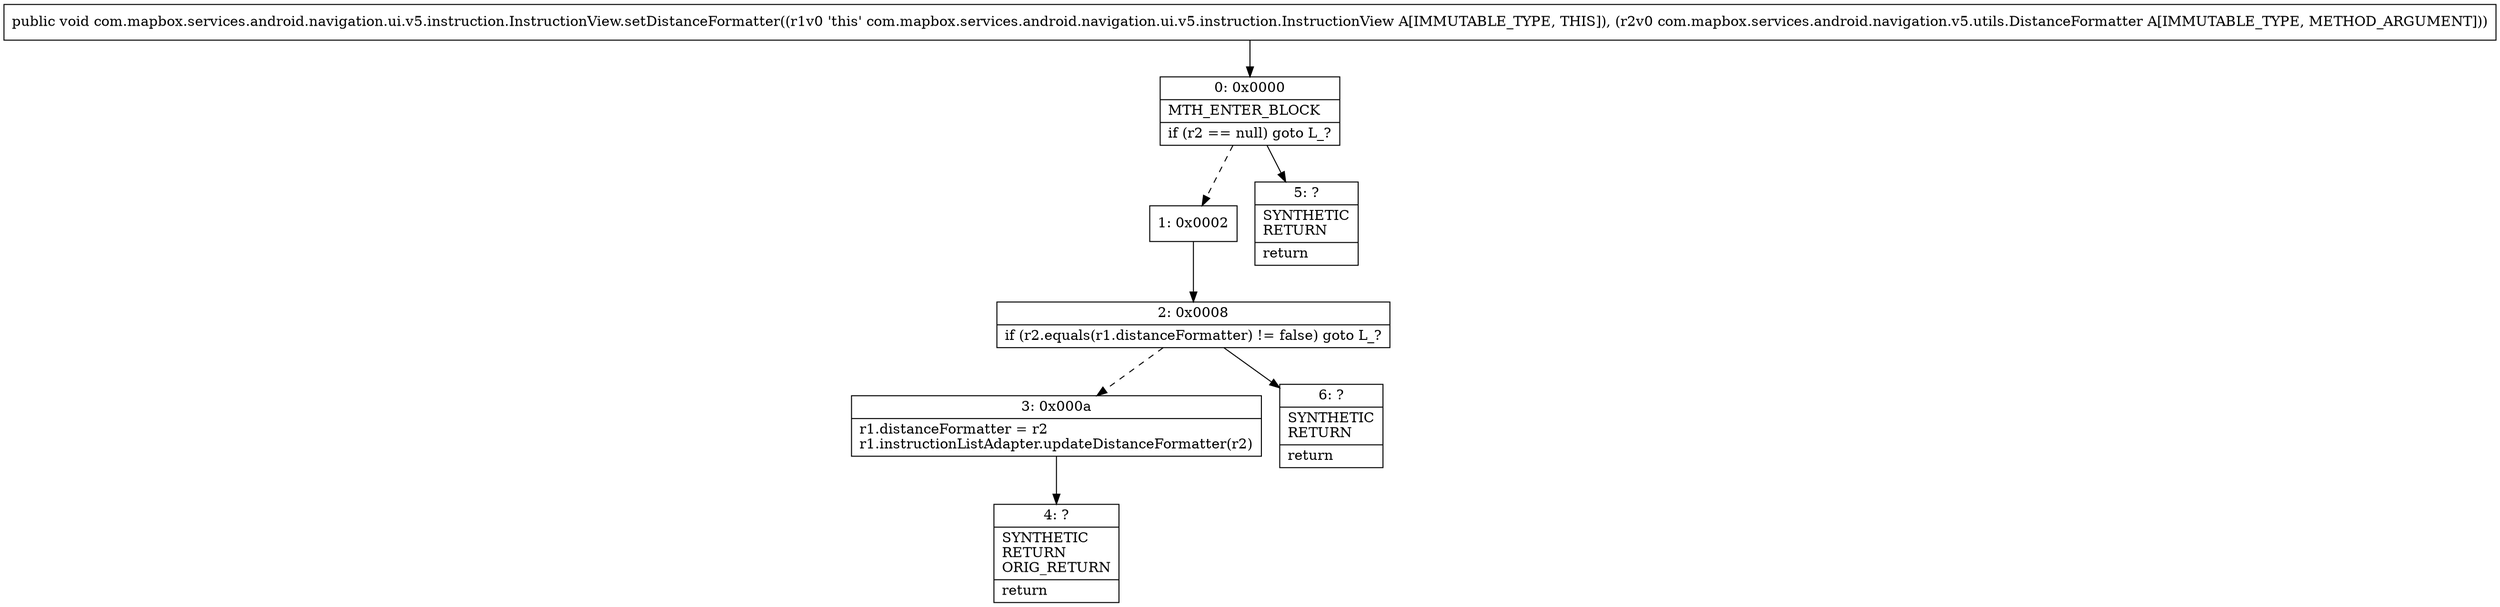 digraph "CFG forcom.mapbox.services.android.navigation.ui.v5.instruction.InstructionView.setDistanceFormatter(Lcom\/mapbox\/services\/android\/navigation\/v5\/utils\/DistanceFormatter;)V" {
Node_0 [shape=record,label="{0\:\ 0x0000|MTH_ENTER_BLOCK\l|if (r2 == null) goto L_?\l}"];
Node_1 [shape=record,label="{1\:\ 0x0002}"];
Node_2 [shape=record,label="{2\:\ 0x0008|if (r2.equals(r1.distanceFormatter) != false) goto L_?\l}"];
Node_3 [shape=record,label="{3\:\ 0x000a|r1.distanceFormatter = r2\lr1.instructionListAdapter.updateDistanceFormatter(r2)\l}"];
Node_4 [shape=record,label="{4\:\ ?|SYNTHETIC\lRETURN\lORIG_RETURN\l|return\l}"];
Node_5 [shape=record,label="{5\:\ ?|SYNTHETIC\lRETURN\l|return\l}"];
Node_6 [shape=record,label="{6\:\ ?|SYNTHETIC\lRETURN\l|return\l}"];
MethodNode[shape=record,label="{public void com.mapbox.services.android.navigation.ui.v5.instruction.InstructionView.setDistanceFormatter((r1v0 'this' com.mapbox.services.android.navigation.ui.v5.instruction.InstructionView A[IMMUTABLE_TYPE, THIS]), (r2v0 com.mapbox.services.android.navigation.v5.utils.DistanceFormatter A[IMMUTABLE_TYPE, METHOD_ARGUMENT])) }"];
MethodNode -> Node_0;
Node_0 -> Node_1[style=dashed];
Node_0 -> Node_5;
Node_1 -> Node_2;
Node_2 -> Node_3[style=dashed];
Node_2 -> Node_6;
Node_3 -> Node_4;
}

